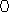 import math;


int gcd(int a, int b) {
  // Compute greatest common divisor of two numbers
  assert(a > 0, "Non-positive integer");
  assert(a > 0, "Non-positive integer");
  // Euclid's algorithm
  while(a != b) {
    if(a > b) {
      a = a - b;
    } else {
      b = b - a;
    }
  }
  return a;
}


int[] comprime(int a, int b) {
  // Compute the irreducible fraction of two numbers
  int g = gcd(a, b);
  while(g != 1) {
    a = quotient(a, g);
    b = quotient(b, g);
    g = gcd(a, b);
  }
  // Result: coprime integers a and b
  int[] r = {a, b};
  return r;
}


path hypotrochoid(real R, int p, int q, real d, int samples=200) {
  // https://en.wikipedia.org/wiki/Hypotrochoid
  // R:   Radius of fixed circle
  // r:   Radius of rolling circle
  // p/q: Ratio of radii: R/r = p/q
  // d:   Distance of tracing point
  real r = q*R/p;
  int n = comprime(p, q)[1];
  real dx = 2*pi / samples;
  int nn = n * samples;

  real theta = 0;
  real x[];
  real y[];
  for(int i=0; i <= nn; ++i) {
    theta = i*dx;
    x[i] = (R-r)*cos(theta) + d*cos(((R-r)/r)*theta);
    y[i] = (R-r)*sin(theta) - d*sin(((R-r)/r)*theta);
  }

  path c = (x[0], y[0]);
  for(int i=0; i <= nn; ++i) {
    c = c -- (x[i], y[i]);
  }
  return c;
}


// 6-gon hole
pen cut_pen = black + 0.01mm;

int n = 5;
real a = 1mm;
real x = 0.5 * a;
real y = 0.5 * sqrt(3) * a;
pair center = (x,y);

real R = 1;
int p = 6;
int q = 1;
real r = q*R/p;
real d = 0.5*r;

draw(scale(1,1.52752523165195)*shift(center)*scale(2.4)*hypotrochoid(R, p, q, d), cut_pen);
